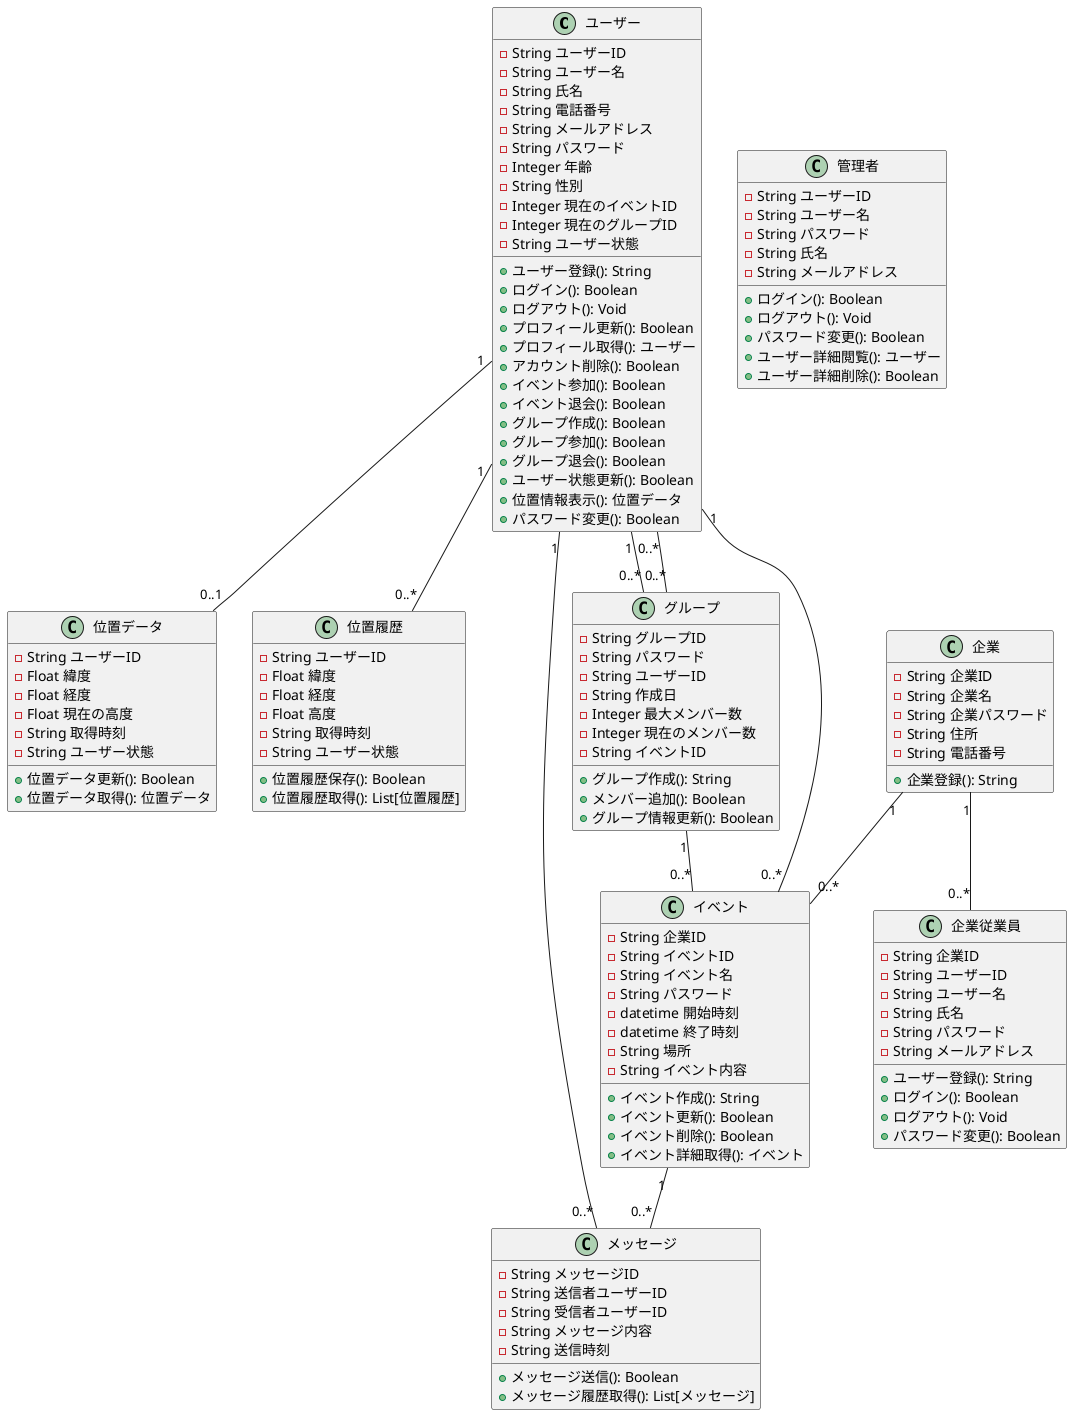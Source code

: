 @startuml

class ユーザー {
    - String ユーザーID
    - String ユーザー名
    - String 氏名
    - String 電話番号
    - String メールアドレス
    - String パスワード
    - Integer 年齢
    - String 性別
    - Integer 現在のイベントID
    - Integer 現在のグループID
    - String ユーザー状態

    + ユーザー登録(): String
    + ログイン(): Boolean
    + ログアウト(): Void
    + プロフィール更新(): Boolean
    + プロフィール取得(): ユーザー
    + アカウント削除(): Boolean
    + イベント参加(): Boolean
    + イベント退会(): Boolean
    + グループ作成(): Boolean
    + グループ参加(): Boolean
    + グループ退会(): Boolean
    + ユーザー状態更新(): Boolean
    + 位置情報表示(): 位置データ
    + パスワード変更(): Boolean
}

class 管理者 {
    - String ユーザーID
    - String ユーザー名
    - String パスワード
    - String 氏名
    - String メールアドレス

    + ログイン(): Boolean
    + ログアウト(): Void
    + パスワード変更(): Boolean
    + ユーザー詳細閲覧(): ユーザー
    + ユーザー詳細削除(): Boolean
}

class 企業 {
    - String 企業ID
    - String 企業名
    - String 企業パスワード
    - String 住所
    - String 電話番号

    + 企業登録(): String
}

class イベント {
    - String 企業ID
    - String イベントID
    - String イベント名
    - String パスワード
    - datetime 開始時刻
    - datetime 終了時刻
    - String 場所
    - String イベント内容

    + イベント作成(): String
    + イベント更新(): Boolean
    + イベント削除(): Boolean
    + イベント詳細取得(): イベント
}

class 位置データ {
    - String ユーザーID
    - Float 緯度
    - Float 経度
    - Float 現在の高度
    - String 取得時刻
    - String ユーザー状態

    + 位置データ更新(): Boolean
    + 位置データ取得(): 位置データ
}

class 位置履歴 {
    - String ユーザーID
    - Float 緯度
    - Float 経度
    - Float 高度
    - String 取得時刻
    - String ユーザー状態

    + 位置履歴保存(): Boolean
    + 位置履歴取得(): List[位置履歴]
}

class メッセージ {
    - String メッセージID
    - String 送信者ユーザーID
    - String 受信者ユーザーID
    - String メッセージ内容
    - String 送信時刻

    + メッセージ送信(): Boolean
    + メッセージ履歴取得(): List[メッセージ]
}

class グループ {
    - String グループID
    - String パスワード
    - String ユーザーID
    - String 作成日
    - Integer 最大メンバー数
    - Integer 現在のメンバー数
    - String イベントID

    + グループ作成(): String
    + メンバー追加(): Boolean
    + グループ情報更新(): Boolean
}

class 企業従業員{
    - String 企業ID
    - String ユーザーID
    - String ユーザー名
    - String 氏名
    - String パスワード
    - String メールアドレス

    + ユーザー登録(): String
    + ログイン(): Boolean
    + ログアウト(): Void
    + パスワード変更(): Boolean
}

' 関連
ユーザー "1" -- "0..*" グループ
ユーザー "1" -- "0..*" イベント
ユーザー "1" -- "0..*" メッセージ
ユーザー "1" -- "0..1" 位置データ
ユーザー "1" -- "0..*" 位置履歴

グループ "0..*" -- "0..*" ユーザー
グループ "1" -- "0..*" イベント

企業 "1" -- "0..*" イベント
企業 "1" -- "0..*" 企業従業員

イベント "1" -- "0..*" メッセージ
@enduml
